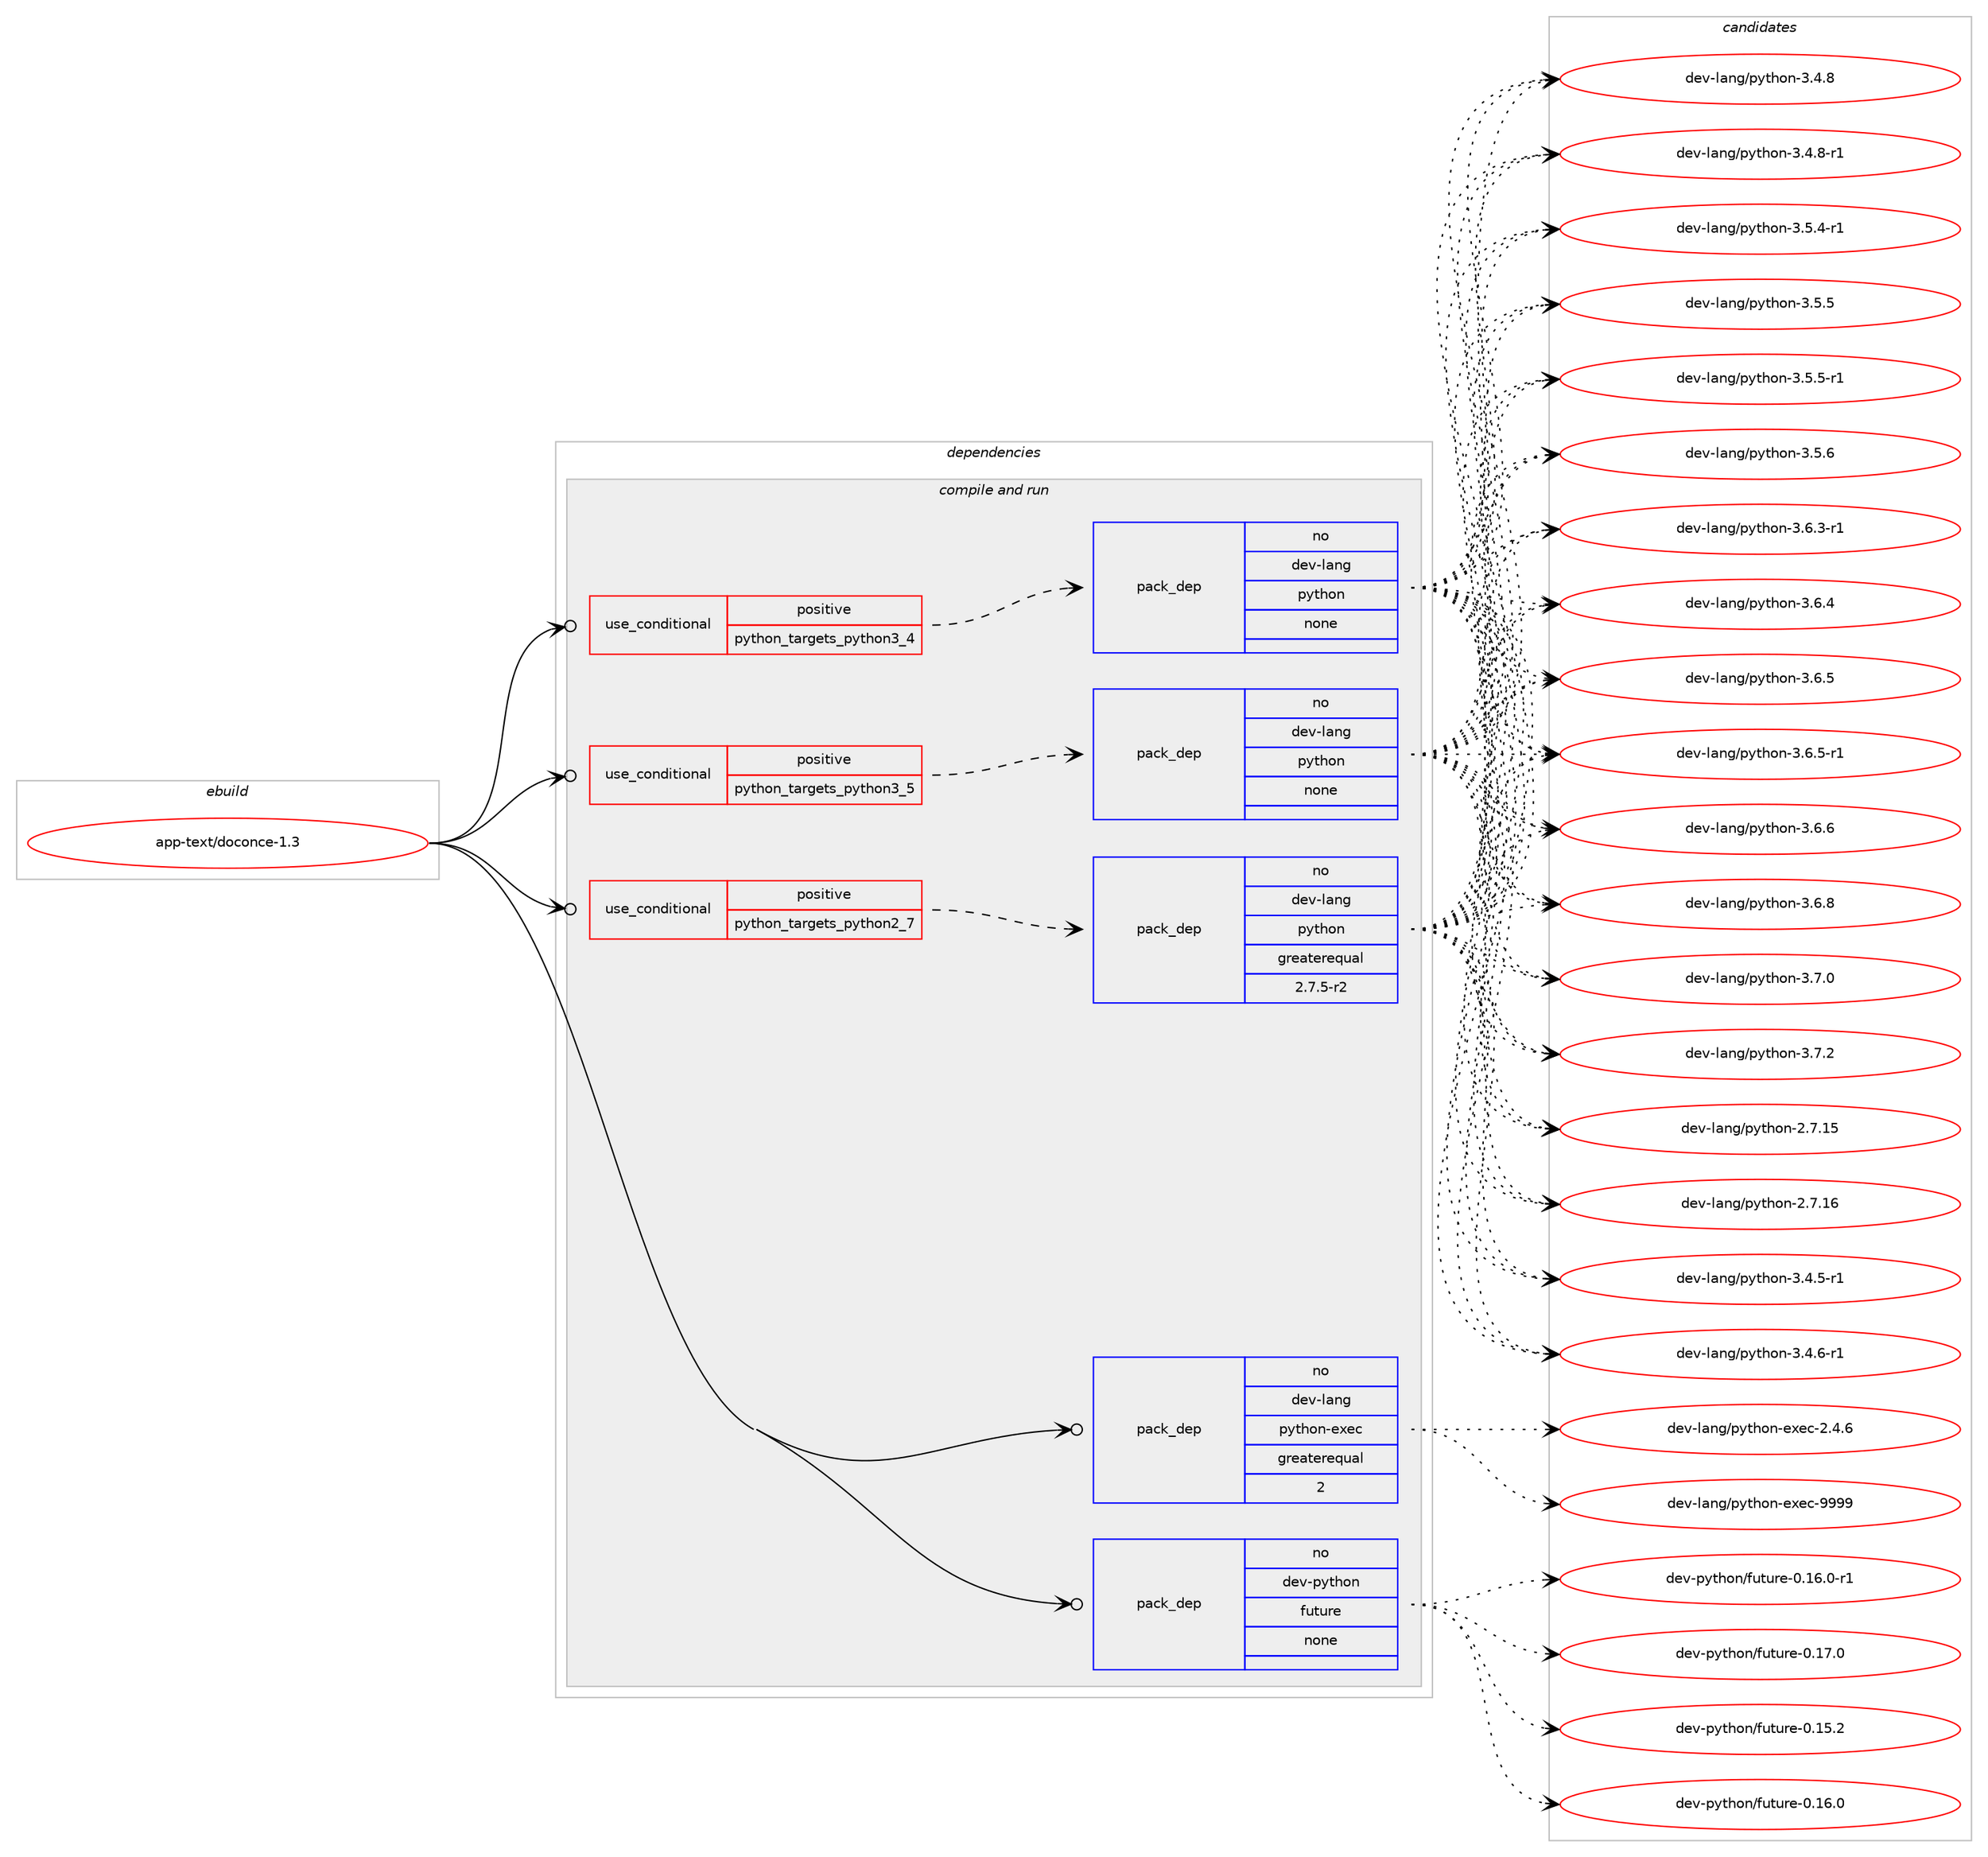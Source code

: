 digraph prolog {

# *************
# Graph options
# *************

newrank=true;
concentrate=true;
compound=true;
graph [rankdir=LR,fontname=Helvetica,fontsize=10,ranksep=1.5];#, ranksep=2.5, nodesep=0.2];
edge  [arrowhead=vee];
node  [fontname=Helvetica,fontsize=10];

# **********
# The ebuild
# **********

subgraph cluster_leftcol {
color=gray;
rank=same;
label=<<i>ebuild</i>>;
id [label="app-text/doconce-1.3", color=red, width=4, href="../app-text/doconce-1.3.svg"];
}

# ****************
# The dependencies
# ****************

subgraph cluster_midcol {
color=gray;
label=<<i>dependencies</i>>;
subgraph cluster_compile {
fillcolor="#eeeeee";
style=filled;
label=<<i>compile</i>>;
}
subgraph cluster_compileandrun {
fillcolor="#eeeeee";
style=filled;
label=<<i>compile and run</i>>;
subgraph cond355436 {
dependency1308606 [label=<<TABLE BORDER="0" CELLBORDER="1" CELLSPACING="0" CELLPADDING="4"><TR><TD ROWSPAN="3" CELLPADDING="10">use_conditional</TD></TR><TR><TD>positive</TD></TR><TR><TD>python_targets_python2_7</TD></TR></TABLE>>, shape=none, color=red];
subgraph pack932700 {
dependency1308607 [label=<<TABLE BORDER="0" CELLBORDER="1" CELLSPACING="0" CELLPADDING="4" WIDTH="220"><TR><TD ROWSPAN="6" CELLPADDING="30">pack_dep</TD></TR><TR><TD WIDTH="110">no</TD></TR><TR><TD>dev-lang</TD></TR><TR><TD>python</TD></TR><TR><TD>greaterequal</TD></TR><TR><TD>2.7.5-r2</TD></TR></TABLE>>, shape=none, color=blue];
}
dependency1308606:e -> dependency1308607:w [weight=20,style="dashed",arrowhead="vee"];
}
id:e -> dependency1308606:w [weight=20,style="solid",arrowhead="odotvee"];
subgraph cond355437 {
dependency1308608 [label=<<TABLE BORDER="0" CELLBORDER="1" CELLSPACING="0" CELLPADDING="4"><TR><TD ROWSPAN="3" CELLPADDING="10">use_conditional</TD></TR><TR><TD>positive</TD></TR><TR><TD>python_targets_python3_4</TD></TR></TABLE>>, shape=none, color=red];
subgraph pack932701 {
dependency1308609 [label=<<TABLE BORDER="0" CELLBORDER="1" CELLSPACING="0" CELLPADDING="4" WIDTH="220"><TR><TD ROWSPAN="6" CELLPADDING="30">pack_dep</TD></TR><TR><TD WIDTH="110">no</TD></TR><TR><TD>dev-lang</TD></TR><TR><TD>python</TD></TR><TR><TD>none</TD></TR><TR><TD></TD></TR></TABLE>>, shape=none, color=blue];
}
dependency1308608:e -> dependency1308609:w [weight=20,style="dashed",arrowhead="vee"];
}
id:e -> dependency1308608:w [weight=20,style="solid",arrowhead="odotvee"];
subgraph cond355438 {
dependency1308610 [label=<<TABLE BORDER="0" CELLBORDER="1" CELLSPACING="0" CELLPADDING="4"><TR><TD ROWSPAN="3" CELLPADDING="10">use_conditional</TD></TR><TR><TD>positive</TD></TR><TR><TD>python_targets_python3_5</TD></TR></TABLE>>, shape=none, color=red];
subgraph pack932702 {
dependency1308611 [label=<<TABLE BORDER="0" CELLBORDER="1" CELLSPACING="0" CELLPADDING="4" WIDTH="220"><TR><TD ROWSPAN="6" CELLPADDING="30">pack_dep</TD></TR><TR><TD WIDTH="110">no</TD></TR><TR><TD>dev-lang</TD></TR><TR><TD>python</TD></TR><TR><TD>none</TD></TR><TR><TD></TD></TR></TABLE>>, shape=none, color=blue];
}
dependency1308610:e -> dependency1308611:w [weight=20,style="dashed",arrowhead="vee"];
}
id:e -> dependency1308610:w [weight=20,style="solid",arrowhead="odotvee"];
subgraph pack932703 {
dependency1308612 [label=<<TABLE BORDER="0" CELLBORDER="1" CELLSPACING="0" CELLPADDING="4" WIDTH="220"><TR><TD ROWSPAN="6" CELLPADDING="30">pack_dep</TD></TR><TR><TD WIDTH="110">no</TD></TR><TR><TD>dev-lang</TD></TR><TR><TD>python-exec</TD></TR><TR><TD>greaterequal</TD></TR><TR><TD>2</TD></TR></TABLE>>, shape=none, color=blue];
}
id:e -> dependency1308612:w [weight=20,style="solid",arrowhead="odotvee"];
subgraph pack932704 {
dependency1308613 [label=<<TABLE BORDER="0" CELLBORDER="1" CELLSPACING="0" CELLPADDING="4" WIDTH="220"><TR><TD ROWSPAN="6" CELLPADDING="30">pack_dep</TD></TR><TR><TD WIDTH="110">no</TD></TR><TR><TD>dev-python</TD></TR><TR><TD>future</TD></TR><TR><TD>none</TD></TR><TR><TD></TD></TR></TABLE>>, shape=none, color=blue];
}
id:e -> dependency1308613:w [weight=20,style="solid",arrowhead="odotvee"];
}
subgraph cluster_run {
fillcolor="#eeeeee";
style=filled;
label=<<i>run</i>>;
}
}

# **************
# The candidates
# **************

subgraph cluster_choices {
rank=same;
color=gray;
label=<<i>candidates</i>>;

subgraph choice932700 {
color=black;
nodesep=1;
choice10010111845108971101034711212111610411111045504655464953 [label="dev-lang/python-2.7.15", color=red, width=4,href="../dev-lang/python-2.7.15.svg"];
choice10010111845108971101034711212111610411111045504655464954 [label="dev-lang/python-2.7.16", color=red, width=4,href="../dev-lang/python-2.7.16.svg"];
choice1001011184510897110103471121211161041111104551465246534511449 [label="dev-lang/python-3.4.5-r1", color=red, width=4,href="../dev-lang/python-3.4.5-r1.svg"];
choice1001011184510897110103471121211161041111104551465246544511449 [label="dev-lang/python-3.4.6-r1", color=red, width=4,href="../dev-lang/python-3.4.6-r1.svg"];
choice100101118451089711010347112121116104111110455146524656 [label="dev-lang/python-3.4.8", color=red, width=4,href="../dev-lang/python-3.4.8.svg"];
choice1001011184510897110103471121211161041111104551465246564511449 [label="dev-lang/python-3.4.8-r1", color=red, width=4,href="../dev-lang/python-3.4.8-r1.svg"];
choice1001011184510897110103471121211161041111104551465346524511449 [label="dev-lang/python-3.5.4-r1", color=red, width=4,href="../dev-lang/python-3.5.4-r1.svg"];
choice100101118451089711010347112121116104111110455146534653 [label="dev-lang/python-3.5.5", color=red, width=4,href="../dev-lang/python-3.5.5.svg"];
choice1001011184510897110103471121211161041111104551465346534511449 [label="dev-lang/python-3.5.5-r1", color=red, width=4,href="../dev-lang/python-3.5.5-r1.svg"];
choice100101118451089711010347112121116104111110455146534654 [label="dev-lang/python-3.5.6", color=red, width=4,href="../dev-lang/python-3.5.6.svg"];
choice1001011184510897110103471121211161041111104551465446514511449 [label="dev-lang/python-3.6.3-r1", color=red, width=4,href="../dev-lang/python-3.6.3-r1.svg"];
choice100101118451089711010347112121116104111110455146544652 [label="dev-lang/python-3.6.4", color=red, width=4,href="../dev-lang/python-3.6.4.svg"];
choice100101118451089711010347112121116104111110455146544653 [label="dev-lang/python-3.6.5", color=red, width=4,href="../dev-lang/python-3.6.5.svg"];
choice1001011184510897110103471121211161041111104551465446534511449 [label="dev-lang/python-3.6.5-r1", color=red, width=4,href="../dev-lang/python-3.6.5-r1.svg"];
choice100101118451089711010347112121116104111110455146544654 [label="dev-lang/python-3.6.6", color=red, width=4,href="../dev-lang/python-3.6.6.svg"];
choice100101118451089711010347112121116104111110455146544656 [label="dev-lang/python-3.6.8", color=red, width=4,href="../dev-lang/python-3.6.8.svg"];
choice100101118451089711010347112121116104111110455146554648 [label="dev-lang/python-3.7.0", color=red, width=4,href="../dev-lang/python-3.7.0.svg"];
choice100101118451089711010347112121116104111110455146554650 [label="dev-lang/python-3.7.2", color=red, width=4,href="../dev-lang/python-3.7.2.svg"];
dependency1308607:e -> choice10010111845108971101034711212111610411111045504655464953:w [style=dotted,weight="100"];
dependency1308607:e -> choice10010111845108971101034711212111610411111045504655464954:w [style=dotted,weight="100"];
dependency1308607:e -> choice1001011184510897110103471121211161041111104551465246534511449:w [style=dotted,weight="100"];
dependency1308607:e -> choice1001011184510897110103471121211161041111104551465246544511449:w [style=dotted,weight="100"];
dependency1308607:e -> choice100101118451089711010347112121116104111110455146524656:w [style=dotted,weight="100"];
dependency1308607:e -> choice1001011184510897110103471121211161041111104551465246564511449:w [style=dotted,weight="100"];
dependency1308607:e -> choice1001011184510897110103471121211161041111104551465346524511449:w [style=dotted,weight="100"];
dependency1308607:e -> choice100101118451089711010347112121116104111110455146534653:w [style=dotted,weight="100"];
dependency1308607:e -> choice1001011184510897110103471121211161041111104551465346534511449:w [style=dotted,weight="100"];
dependency1308607:e -> choice100101118451089711010347112121116104111110455146534654:w [style=dotted,weight="100"];
dependency1308607:e -> choice1001011184510897110103471121211161041111104551465446514511449:w [style=dotted,weight="100"];
dependency1308607:e -> choice100101118451089711010347112121116104111110455146544652:w [style=dotted,weight="100"];
dependency1308607:e -> choice100101118451089711010347112121116104111110455146544653:w [style=dotted,weight="100"];
dependency1308607:e -> choice1001011184510897110103471121211161041111104551465446534511449:w [style=dotted,weight="100"];
dependency1308607:e -> choice100101118451089711010347112121116104111110455146544654:w [style=dotted,weight="100"];
dependency1308607:e -> choice100101118451089711010347112121116104111110455146544656:w [style=dotted,weight="100"];
dependency1308607:e -> choice100101118451089711010347112121116104111110455146554648:w [style=dotted,weight="100"];
dependency1308607:e -> choice100101118451089711010347112121116104111110455146554650:w [style=dotted,weight="100"];
}
subgraph choice932701 {
color=black;
nodesep=1;
choice10010111845108971101034711212111610411111045504655464953 [label="dev-lang/python-2.7.15", color=red, width=4,href="../dev-lang/python-2.7.15.svg"];
choice10010111845108971101034711212111610411111045504655464954 [label="dev-lang/python-2.7.16", color=red, width=4,href="../dev-lang/python-2.7.16.svg"];
choice1001011184510897110103471121211161041111104551465246534511449 [label="dev-lang/python-3.4.5-r1", color=red, width=4,href="../dev-lang/python-3.4.5-r1.svg"];
choice1001011184510897110103471121211161041111104551465246544511449 [label="dev-lang/python-3.4.6-r1", color=red, width=4,href="../dev-lang/python-3.4.6-r1.svg"];
choice100101118451089711010347112121116104111110455146524656 [label="dev-lang/python-3.4.8", color=red, width=4,href="../dev-lang/python-3.4.8.svg"];
choice1001011184510897110103471121211161041111104551465246564511449 [label="dev-lang/python-3.4.8-r1", color=red, width=4,href="../dev-lang/python-3.4.8-r1.svg"];
choice1001011184510897110103471121211161041111104551465346524511449 [label="dev-lang/python-3.5.4-r1", color=red, width=4,href="../dev-lang/python-3.5.4-r1.svg"];
choice100101118451089711010347112121116104111110455146534653 [label="dev-lang/python-3.5.5", color=red, width=4,href="../dev-lang/python-3.5.5.svg"];
choice1001011184510897110103471121211161041111104551465346534511449 [label="dev-lang/python-3.5.5-r1", color=red, width=4,href="../dev-lang/python-3.5.5-r1.svg"];
choice100101118451089711010347112121116104111110455146534654 [label="dev-lang/python-3.5.6", color=red, width=4,href="../dev-lang/python-3.5.6.svg"];
choice1001011184510897110103471121211161041111104551465446514511449 [label="dev-lang/python-3.6.3-r1", color=red, width=4,href="../dev-lang/python-3.6.3-r1.svg"];
choice100101118451089711010347112121116104111110455146544652 [label="dev-lang/python-3.6.4", color=red, width=4,href="../dev-lang/python-3.6.4.svg"];
choice100101118451089711010347112121116104111110455146544653 [label="dev-lang/python-3.6.5", color=red, width=4,href="../dev-lang/python-3.6.5.svg"];
choice1001011184510897110103471121211161041111104551465446534511449 [label="dev-lang/python-3.6.5-r1", color=red, width=4,href="../dev-lang/python-3.6.5-r1.svg"];
choice100101118451089711010347112121116104111110455146544654 [label="dev-lang/python-3.6.6", color=red, width=4,href="../dev-lang/python-3.6.6.svg"];
choice100101118451089711010347112121116104111110455146544656 [label="dev-lang/python-3.6.8", color=red, width=4,href="../dev-lang/python-3.6.8.svg"];
choice100101118451089711010347112121116104111110455146554648 [label="dev-lang/python-3.7.0", color=red, width=4,href="../dev-lang/python-3.7.0.svg"];
choice100101118451089711010347112121116104111110455146554650 [label="dev-lang/python-3.7.2", color=red, width=4,href="../dev-lang/python-3.7.2.svg"];
dependency1308609:e -> choice10010111845108971101034711212111610411111045504655464953:w [style=dotted,weight="100"];
dependency1308609:e -> choice10010111845108971101034711212111610411111045504655464954:w [style=dotted,weight="100"];
dependency1308609:e -> choice1001011184510897110103471121211161041111104551465246534511449:w [style=dotted,weight="100"];
dependency1308609:e -> choice1001011184510897110103471121211161041111104551465246544511449:w [style=dotted,weight="100"];
dependency1308609:e -> choice100101118451089711010347112121116104111110455146524656:w [style=dotted,weight="100"];
dependency1308609:e -> choice1001011184510897110103471121211161041111104551465246564511449:w [style=dotted,weight="100"];
dependency1308609:e -> choice1001011184510897110103471121211161041111104551465346524511449:w [style=dotted,weight="100"];
dependency1308609:e -> choice100101118451089711010347112121116104111110455146534653:w [style=dotted,weight="100"];
dependency1308609:e -> choice1001011184510897110103471121211161041111104551465346534511449:w [style=dotted,weight="100"];
dependency1308609:e -> choice100101118451089711010347112121116104111110455146534654:w [style=dotted,weight="100"];
dependency1308609:e -> choice1001011184510897110103471121211161041111104551465446514511449:w [style=dotted,weight="100"];
dependency1308609:e -> choice100101118451089711010347112121116104111110455146544652:w [style=dotted,weight="100"];
dependency1308609:e -> choice100101118451089711010347112121116104111110455146544653:w [style=dotted,weight="100"];
dependency1308609:e -> choice1001011184510897110103471121211161041111104551465446534511449:w [style=dotted,weight="100"];
dependency1308609:e -> choice100101118451089711010347112121116104111110455146544654:w [style=dotted,weight="100"];
dependency1308609:e -> choice100101118451089711010347112121116104111110455146544656:w [style=dotted,weight="100"];
dependency1308609:e -> choice100101118451089711010347112121116104111110455146554648:w [style=dotted,weight="100"];
dependency1308609:e -> choice100101118451089711010347112121116104111110455146554650:w [style=dotted,weight="100"];
}
subgraph choice932702 {
color=black;
nodesep=1;
choice10010111845108971101034711212111610411111045504655464953 [label="dev-lang/python-2.7.15", color=red, width=4,href="../dev-lang/python-2.7.15.svg"];
choice10010111845108971101034711212111610411111045504655464954 [label="dev-lang/python-2.7.16", color=red, width=4,href="../dev-lang/python-2.7.16.svg"];
choice1001011184510897110103471121211161041111104551465246534511449 [label="dev-lang/python-3.4.5-r1", color=red, width=4,href="../dev-lang/python-3.4.5-r1.svg"];
choice1001011184510897110103471121211161041111104551465246544511449 [label="dev-lang/python-3.4.6-r1", color=red, width=4,href="../dev-lang/python-3.4.6-r1.svg"];
choice100101118451089711010347112121116104111110455146524656 [label="dev-lang/python-3.4.8", color=red, width=4,href="../dev-lang/python-3.4.8.svg"];
choice1001011184510897110103471121211161041111104551465246564511449 [label="dev-lang/python-3.4.8-r1", color=red, width=4,href="../dev-lang/python-3.4.8-r1.svg"];
choice1001011184510897110103471121211161041111104551465346524511449 [label="dev-lang/python-3.5.4-r1", color=red, width=4,href="../dev-lang/python-3.5.4-r1.svg"];
choice100101118451089711010347112121116104111110455146534653 [label="dev-lang/python-3.5.5", color=red, width=4,href="../dev-lang/python-3.5.5.svg"];
choice1001011184510897110103471121211161041111104551465346534511449 [label="dev-lang/python-3.5.5-r1", color=red, width=4,href="../dev-lang/python-3.5.5-r1.svg"];
choice100101118451089711010347112121116104111110455146534654 [label="dev-lang/python-3.5.6", color=red, width=4,href="../dev-lang/python-3.5.6.svg"];
choice1001011184510897110103471121211161041111104551465446514511449 [label="dev-lang/python-3.6.3-r1", color=red, width=4,href="../dev-lang/python-3.6.3-r1.svg"];
choice100101118451089711010347112121116104111110455146544652 [label="dev-lang/python-3.6.4", color=red, width=4,href="../dev-lang/python-3.6.4.svg"];
choice100101118451089711010347112121116104111110455146544653 [label="dev-lang/python-3.6.5", color=red, width=4,href="../dev-lang/python-3.6.5.svg"];
choice1001011184510897110103471121211161041111104551465446534511449 [label="dev-lang/python-3.6.5-r1", color=red, width=4,href="../dev-lang/python-3.6.5-r1.svg"];
choice100101118451089711010347112121116104111110455146544654 [label="dev-lang/python-3.6.6", color=red, width=4,href="../dev-lang/python-3.6.6.svg"];
choice100101118451089711010347112121116104111110455146544656 [label="dev-lang/python-3.6.8", color=red, width=4,href="../dev-lang/python-3.6.8.svg"];
choice100101118451089711010347112121116104111110455146554648 [label="dev-lang/python-3.7.0", color=red, width=4,href="../dev-lang/python-3.7.0.svg"];
choice100101118451089711010347112121116104111110455146554650 [label="dev-lang/python-3.7.2", color=red, width=4,href="../dev-lang/python-3.7.2.svg"];
dependency1308611:e -> choice10010111845108971101034711212111610411111045504655464953:w [style=dotted,weight="100"];
dependency1308611:e -> choice10010111845108971101034711212111610411111045504655464954:w [style=dotted,weight="100"];
dependency1308611:e -> choice1001011184510897110103471121211161041111104551465246534511449:w [style=dotted,weight="100"];
dependency1308611:e -> choice1001011184510897110103471121211161041111104551465246544511449:w [style=dotted,weight="100"];
dependency1308611:e -> choice100101118451089711010347112121116104111110455146524656:w [style=dotted,weight="100"];
dependency1308611:e -> choice1001011184510897110103471121211161041111104551465246564511449:w [style=dotted,weight="100"];
dependency1308611:e -> choice1001011184510897110103471121211161041111104551465346524511449:w [style=dotted,weight="100"];
dependency1308611:e -> choice100101118451089711010347112121116104111110455146534653:w [style=dotted,weight="100"];
dependency1308611:e -> choice1001011184510897110103471121211161041111104551465346534511449:w [style=dotted,weight="100"];
dependency1308611:e -> choice100101118451089711010347112121116104111110455146534654:w [style=dotted,weight="100"];
dependency1308611:e -> choice1001011184510897110103471121211161041111104551465446514511449:w [style=dotted,weight="100"];
dependency1308611:e -> choice100101118451089711010347112121116104111110455146544652:w [style=dotted,weight="100"];
dependency1308611:e -> choice100101118451089711010347112121116104111110455146544653:w [style=dotted,weight="100"];
dependency1308611:e -> choice1001011184510897110103471121211161041111104551465446534511449:w [style=dotted,weight="100"];
dependency1308611:e -> choice100101118451089711010347112121116104111110455146544654:w [style=dotted,weight="100"];
dependency1308611:e -> choice100101118451089711010347112121116104111110455146544656:w [style=dotted,weight="100"];
dependency1308611:e -> choice100101118451089711010347112121116104111110455146554648:w [style=dotted,weight="100"];
dependency1308611:e -> choice100101118451089711010347112121116104111110455146554650:w [style=dotted,weight="100"];
}
subgraph choice932703 {
color=black;
nodesep=1;
choice1001011184510897110103471121211161041111104510112010199455046524654 [label="dev-lang/python-exec-2.4.6", color=red, width=4,href="../dev-lang/python-exec-2.4.6.svg"];
choice10010111845108971101034711212111610411111045101120101994557575757 [label="dev-lang/python-exec-9999", color=red, width=4,href="../dev-lang/python-exec-9999.svg"];
dependency1308612:e -> choice1001011184510897110103471121211161041111104510112010199455046524654:w [style=dotted,weight="100"];
dependency1308612:e -> choice10010111845108971101034711212111610411111045101120101994557575757:w [style=dotted,weight="100"];
}
subgraph choice932704 {
color=black;
nodesep=1;
choice100101118451121211161041111104710211711611711410145484649534650 [label="dev-python/future-0.15.2", color=red, width=4,href="../dev-python/future-0.15.2.svg"];
choice100101118451121211161041111104710211711611711410145484649544648 [label="dev-python/future-0.16.0", color=red, width=4,href="../dev-python/future-0.16.0.svg"];
choice1001011184511212111610411111047102117116117114101454846495446484511449 [label="dev-python/future-0.16.0-r1", color=red, width=4,href="../dev-python/future-0.16.0-r1.svg"];
choice100101118451121211161041111104710211711611711410145484649554648 [label="dev-python/future-0.17.0", color=red, width=4,href="../dev-python/future-0.17.0.svg"];
dependency1308613:e -> choice100101118451121211161041111104710211711611711410145484649534650:w [style=dotted,weight="100"];
dependency1308613:e -> choice100101118451121211161041111104710211711611711410145484649544648:w [style=dotted,weight="100"];
dependency1308613:e -> choice1001011184511212111610411111047102117116117114101454846495446484511449:w [style=dotted,weight="100"];
dependency1308613:e -> choice100101118451121211161041111104710211711611711410145484649554648:w [style=dotted,weight="100"];
}
}

}
